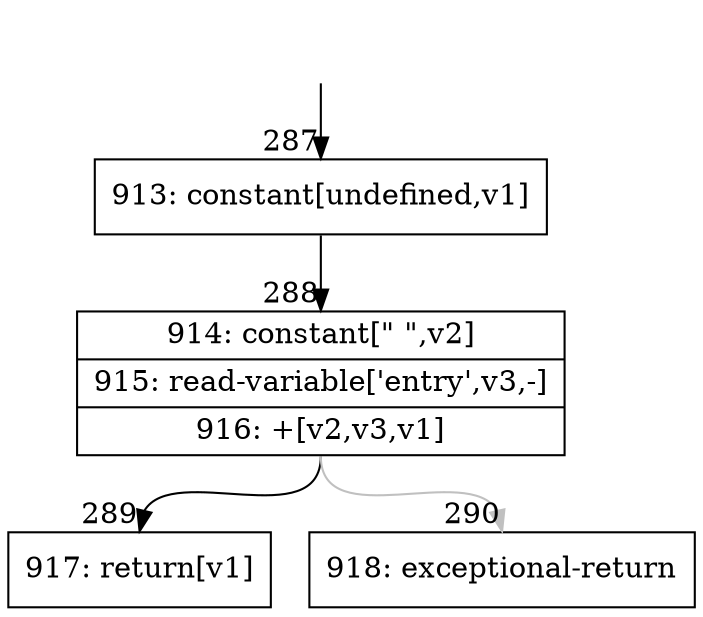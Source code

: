 digraph {
rankdir="TD"
BB_entry32[shape=none,label=""];
BB_entry32 -> BB287 [tailport=s, headport=n, headlabel="    287"]
BB287 [shape=record label="{913: constant[undefined,v1]}" ] 
BB287 -> BB288 [tailport=s, headport=n, headlabel="      288"]
BB288 [shape=record label="{914: constant[\" \",v2]|915: read-variable['entry',v3,-]|916: +[v2,v3,v1]}" ] 
BB288 -> BB289 [tailport=s, headport=n, headlabel="      289"]
BB288 -> BB290 [tailport=s, headport=n, color=gray, headlabel="      290"]
BB289 [shape=record label="{917: return[v1]}" ] 
BB290 [shape=record label="{918: exceptional-return}" ] 
//#$~ 269
}
